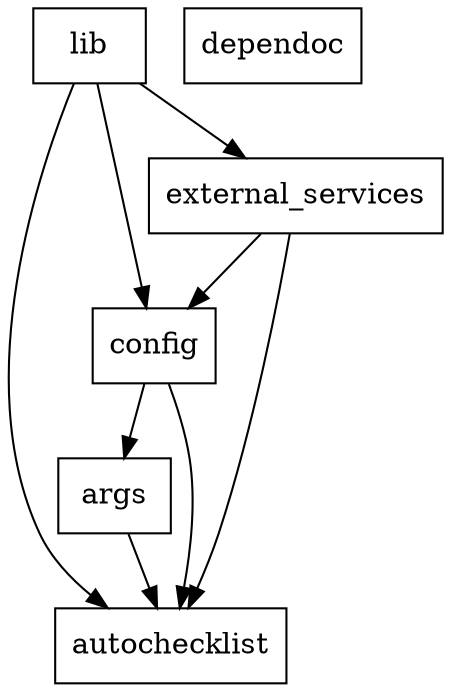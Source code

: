 digraph G {
    "args" [shape="rect"];
    "args" -> {"autochecklist"};
    "autochecklist" [shape="rect"];
    "autochecklist" -> {};
    "config" [shape="rect"];
    "config" -> {"args", "autochecklist"};
    "dependoc" [shape="rect"];
    "dependoc" -> {};
    "external_services" [shape="rect"];
    "external_services" -> {"autochecklist", "config"};
    "lib" [shape="rect"];
    "lib" -> {"autochecklist", "config", "external_services"};
}
